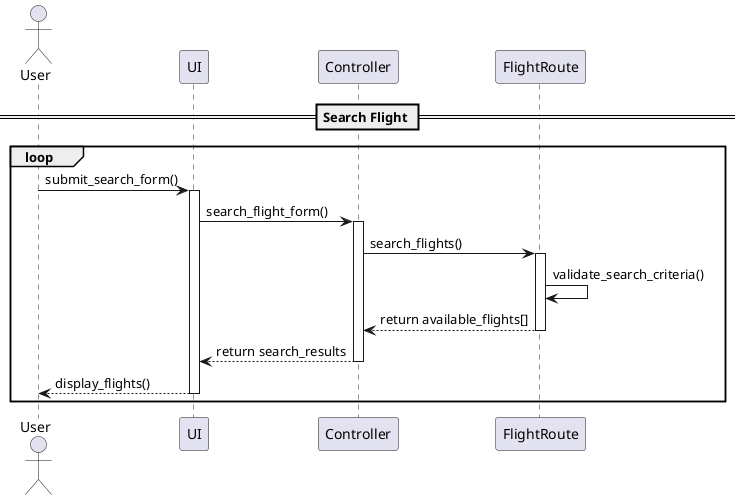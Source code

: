 @startuml SearchFlight

actor "User" as user
participant UI
participant Controller
participant FlightRoute

== Search Flight ==

loop
   user -> UI: submit_search_form()
   activate UI
   UI -> Controller: search_flight_form()
   activate Controller 
   Controller -> FlightRoute: search_flights()
   activate FlightRoute 
   FlightRoute -> FlightRoute: validate_search_criteria()
   FlightRoute --> Controller: return available_flights[]
   deactivate FlightRoute
   Controller --> UI: return search_results
   deactivate Controller
   UI --> user: display_flights()
   deactivate UI
end

@enduml